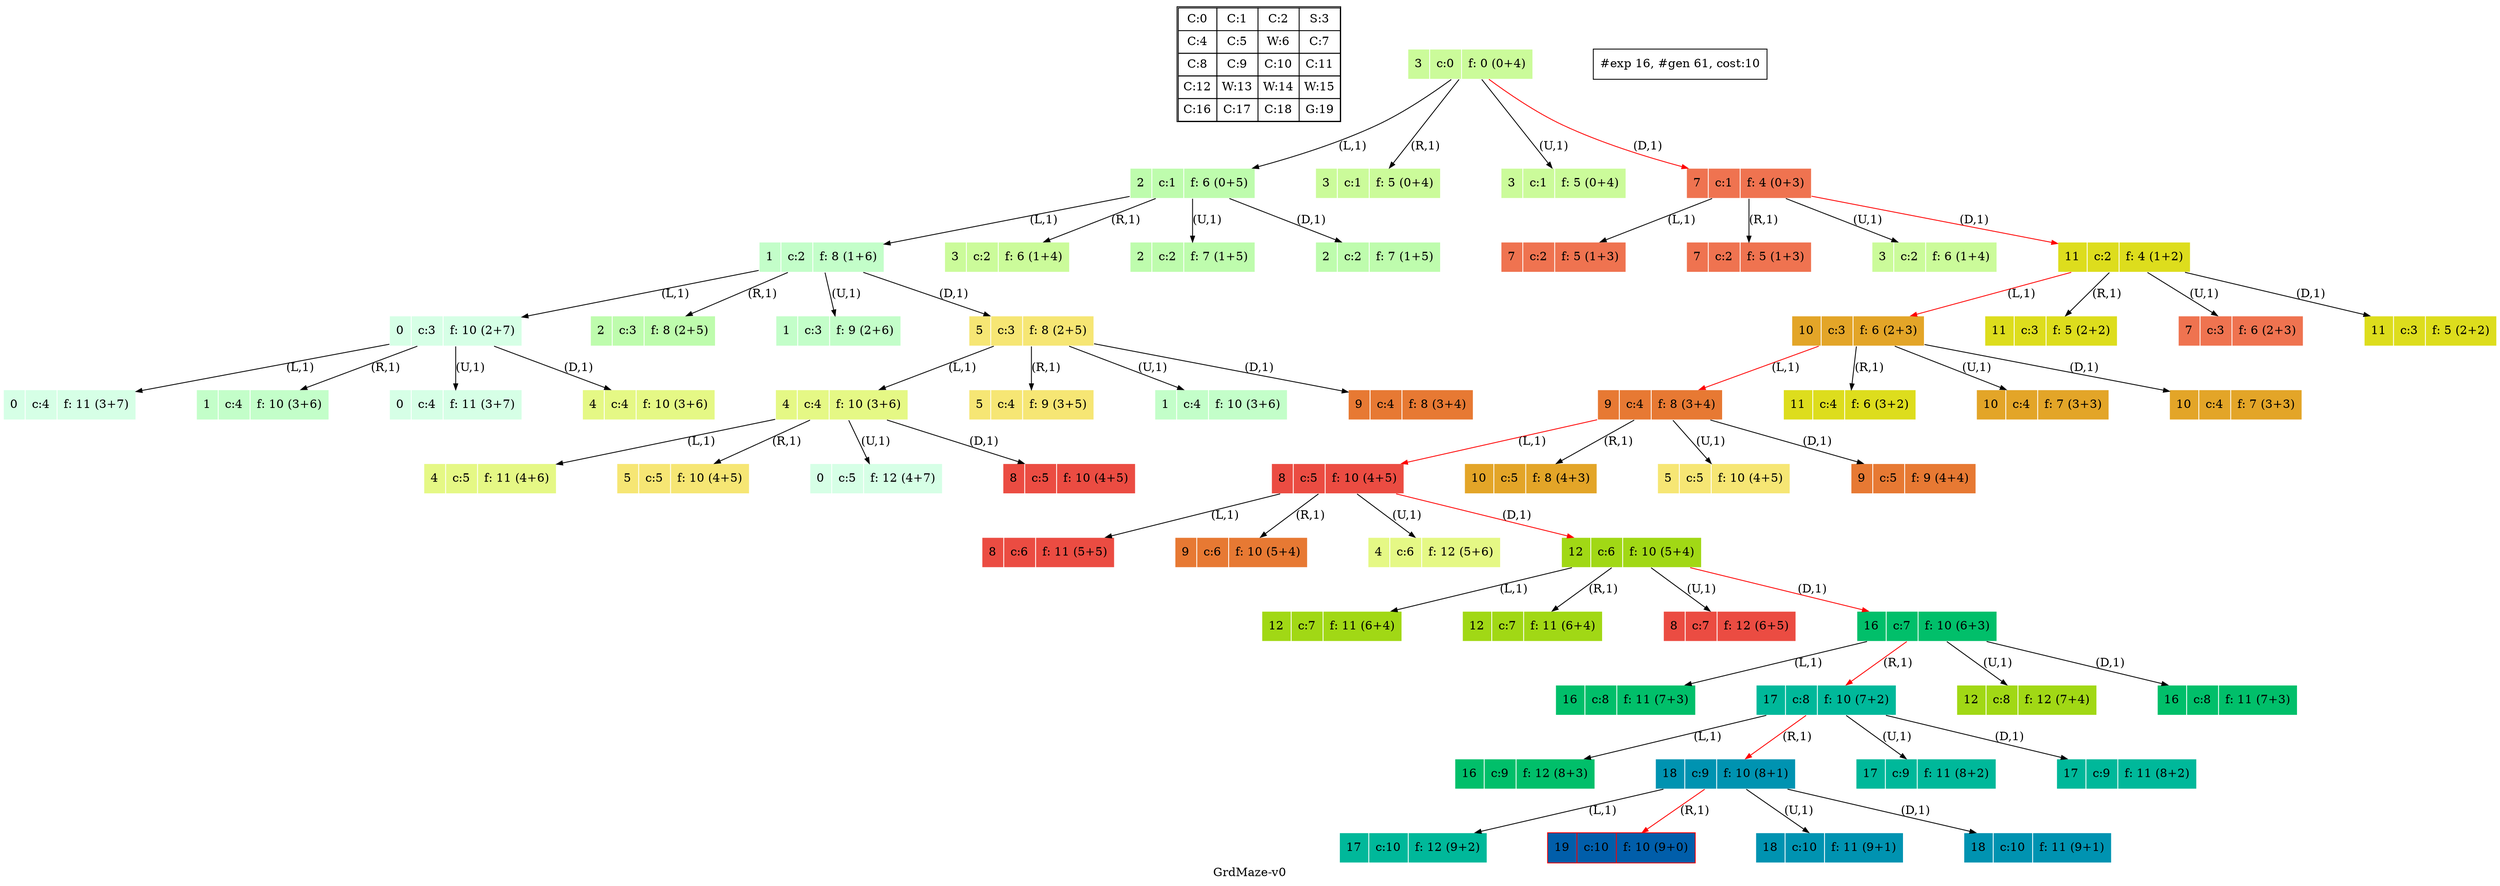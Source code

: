 digraph GrdMaze { label="GrdMaze-v0"
subgraph MAP {label=Map;map [shape=plaintext label=<<table border="1" cellpadding="5" cellspacing="0" cellborder="1"><tr><td>C:0</td><td>C:1</td><td>C:2</td><td>S:3</td></tr><tr><td>C:4</td><td>C:5</td><td>W:6</td><td>C:7</td></tr><tr><td>C:8</td><td>C:9</td><td>C:10</td><td>C:11</td></tr><tr><td>C:12</td><td>W:13</td><td>W:14</td><td>W:15</td></tr><tr><td>C:16</td><td>C:17</td><td>C:18</td><td>G:19</td></tr></table>>]} 
nodesep=1 ranksep=0.5 node [shape=record] edge [arrowsize=0.7] 
"0_3" [label="<f0>3 |<f1> c:0 |<f2> f: 0 (0+4)", style=filled color=white fillcolor="0.24901961 0.38410575 0.98063477 1.        "]
"0_3.2-0" [label="<f0>2 |<f1> c:1 |<f2> f: 6 (0+5)", style=filled color=white fillcolor="0.29607843 0.31486959 0.98720184 1.        "] "0_3" -> "0_3.2-0" [label="(L,1)" ]; 
"0_3.3-1" [label="<f0>3 |<f1> c:1 |<f2> f: 5 (0+4)", style=filled color=white fillcolor="0.24901961 0.38410575 0.98063477 1.        "] "0_3" -> "0_3.3-1" [label="(R,1)" ]; 
"0_3.3-2" [label="<f0>3 |<f1> c:1 |<f2> f: 5 (0+4)", style=filled color=white fillcolor="0.24901961 0.38410575 0.98063477 1.        "] "0_3" -> "0_3.3-2" [label="(U,1)" ]; 
"0_3.7-3" [label="<f0>7 |<f1> c:1 |<f2> f: 4 (0+3)", style=filled color=white fillcolor="0.0372549  0.66454018 0.93467977 1.        "] "0_3" -> "0_3.7-3" [label="(D,1)" color=red ];  
"0_3.7.7-0" [label="<f0>7 |<f1> c:2 |<f2> f: 5 (1+3)", style=filled color=white fillcolor="0.0372549  0.66454018 0.93467977 1.        "] "0_3.7-3" -> "0_3.7.7-0" [label="(L,1)" ]; 
"0_3.7.7-1" [label="<f0>7 |<f1> c:2 |<f2> f: 5 (1+3)", style=filled color=white fillcolor="0.0372549  0.66454018 0.93467977 1.        "] "0_3.7-3" -> "0_3.7.7-1" [label="(R,1)" ]; 
"0_3.7.3-2" [label="<f0>3 |<f1> c:2 |<f2> f: 6 (1+4)", style=filled color=white fillcolor="0.24901961 0.38410575 0.98063477 1.        "] "0_3.7-3" -> "0_3.7.3-2" [label="(U,1)" ]; 
"0_3.7.11-3" [label="<f0>11 |<f1> c:2 |<f2> f: 4 (1+2)", style=filled color=white fillcolor="0.16666667 0.8660254  0.8660254  1.        "] "0_3.7-3" -> "0_3.7.11-3" [label="(D,1)" color=red ];  
"0_3.7.11.10-0" [label="<f0>10 |<f1> c:3 |<f2> f: 6 (2+3)", style=filled color=white fillcolor="0.11176471 0.81974048 0.88677369 1.        "] "0_3.7.11-3" -> "0_3.7.11.10-0" [label="(L,1)" color=red ];  
"0_3.7.11.11-1" [label="<f0>11 |<f1> c:3 |<f2> f: 5 (2+2)", style=filled color=white fillcolor="0.16666667 0.8660254  0.8660254  1.        "] "0_3.7.11-3" -> "0_3.7.11.11-1" [label="(R,1)" ]; 
"0_3.7.11.7-2" [label="<f0>7 |<f1> c:3 |<f2> f: 6 (2+3)", style=filled color=white fillcolor="0.0372549  0.66454018 0.93467977 1.        "] "0_3.7.11-3" -> "0_3.7.11.7-2" [label="(U,1)" ]; 
"0_3.7.11.11-3" [label="<f0>11 |<f1> c:3 |<f2> f: 5 (2+2)", style=filled color=white fillcolor="0.16666667 0.8660254  0.8660254  1.        "] "0_3.7.11-3" -> "0_3.7.11.11-3" [label="(D,1)" ]; 
"0_3.2.1-0" [label="<f0>1 |<f1> c:2 |<f2> f: 8 (1+6)", style=filled color=white fillcolor="0.35098039 0.23194764 0.99315867 1.        "] "0_3.2-0" -> "0_3.2.1-0" [label="(L,1)" ]; 
"0_3.2.3-1" [label="<f0>3 |<f1> c:2 |<f2> f: 6 (1+4)", style=filled color=white fillcolor="0.24901961 0.38410575 0.98063477 1.        "] "0_3.2-0" -> "0_3.2.3-1" [label="(R,1)" ]; 
"0_3.2.2-2" [label="<f0>2 |<f1> c:2 |<f2> f: 7 (1+5)", style=filled color=white fillcolor="0.29607843 0.31486959 0.98720184 1.        "] "0_3.2-0" -> "0_3.2.2-2" [label="(U,1)" ]; 
"0_3.2.2-3" [label="<f0>2 |<f1> c:2 |<f2> f: 7 (1+5)", style=filled color=white fillcolor="0.29607843 0.31486959 0.98720184 1.        "] "0_3.2-0" -> "0_3.2.2-3" [label="(D,1)" ]; 
"0_3.7.11.10.9-0" [label="<f0>9 |<f1> c:4 |<f2> f: 8 (3+4)", style=filled color=white fillcolor="0.06470588 0.77520398 0.9032472  1.        "] "0_3.7.11.10-0" -> "0_3.7.11.10.9-0" [label="(L,1)" color=red ];  
"0_3.7.11.10.11-1" [label="<f0>11 |<f1> c:4 |<f2> f: 6 (3+2)", style=filled color=white fillcolor="0.16666667 0.8660254  0.8660254  1.        "] "0_3.7.11.10-0" -> "0_3.7.11.10.11-1" [label="(R,1)" ]; 
"0_3.7.11.10.10-2" [label="<f0>10 |<f1> c:4 |<f2> f: 7 (3+3)", style=filled color=white fillcolor="0.11176471 0.81974048 0.88677369 1.        "] "0_3.7.11.10-0" -> "0_3.7.11.10.10-2" [label="(U,1)" ]; 
"0_3.7.11.10.10-3" [label="<f0>10 |<f1> c:4 |<f2> f: 7 (3+3)", style=filled color=white fillcolor="0.11176471 0.81974048 0.88677369 1.        "] "0_3.7.11.10-0" -> "0_3.7.11.10.10-3" [label="(D,1)" ]; 
"0_3.2.1.0-0" [label="<f0>0 |<f1> c:3 |<f2> f: 10 (2+7)", style=filled color=white fillcolor="0.39803922 0.15947579 0.99679532 1.        "] "0_3.2.1-0" -> "0_3.2.1.0-0" [label="(L,1)" ]; 
"0_3.2.1.2-1" [label="<f0>2 |<f1> c:3 |<f2> f: 8 (2+5)", style=filled color=white fillcolor="0.29607843 0.31486959 0.98720184 1.        "] "0_3.2.1-0" -> "0_3.2.1.2-1" [label="(R,1)" ]; 
"0_3.2.1.1-2" [label="<f0>1 |<f1> c:3 |<f2> f: 9 (2+6)", style=filled color=white fillcolor="0.35098039 0.23194764 0.99315867 1.        "] "0_3.2.1-0" -> "0_3.2.1.1-2" [label="(U,1)" ]; 
"0_3.2.1.5-3" [label="<f0>5 |<f1> c:3 |<f2> f: 8 (2+5)", style=filled color=white fillcolor="0.14705882 0.52643216 0.96182564 1.        "] "0_3.2.1-0" -> "0_3.2.1.5-3" [label="(D,1)" ]; 
"0_3.7.11.10.9.8-0" [label="<f0>8 |<f1> c:5 |<f2> f: 10 (4+5)", style=filled color=white fillcolor="0.00980392 0.71791192 0.92090552 1.        "] "0_3.7.11.10.9-0" -> "0_3.7.11.10.9.8-0" [label="(L,1)" color=red ];  
"0_3.7.11.10.9.10-1" [label="<f0>10 |<f1> c:5 |<f2> f: 8 (4+3)", style=filled color=white fillcolor="0.11176471 0.81974048 0.88677369 1.        "] "0_3.7.11.10.9-0" -> "0_3.7.11.10.9.10-1" [label="(R,1)" ]; 
"0_3.7.11.10.9.5-2" [label="<f0>5 |<f1> c:5 |<f2> f: 10 (4+5)", style=filled color=white fillcolor="0.14705882 0.52643216 0.96182564 1.        "] "0_3.7.11.10.9-0" -> "0_3.7.11.10.9.5-2" [label="(U,1)" ]; 
"0_3.7.11.10.9.9-3" [label="<f0>9 |<f1> c:5 |<f2> f: 9 (4+4)", style=filled color=white fillcolor="0.06470588 0.77520398 0.9032472  1.        "] "0_3.7.11.10.9-0" -> "0_3.7.11.10.9.9-3" [label="(D,1)" ]; 
"0_3.2.1.5.4-0" [label="<f0>4 |<f1> c:4 |<f2> f: 10 (3+6)", style=filled color=white fillcolor="0.19411765 0.46220388 0.97128103 1.        "] "0_3.2.1.5-3" -> "0_3.2.1.5.4-0" [label="(L,1)" ]; 
"0_3.2.1.5.5-1" [label="<f0>5 |<f1> c:4 |<f2> f: 9 (3+5)", style=filled color=white fillcolor="0.14705882 0.52643216 0.96182564 1.        "] "0_3.2.1.5-3" -> "0_3.2.1.5.5-1" [label="(R,1)" ]; 
"0_3.2.1.5.1-2" [label="<f0>1 |<f1> c:4 |<f2> f: 10 (3+6)", style=filled color=white fillcolor="0.35098039 0.23194764 0.99315867 1.        "] "0_3.2.1.5-3" -> "0_3.2.1.5.1-2" [label="(U,1)" ]; 
"0_3.2.1.5.9-3" [label="<f0>9 |<f1> c:4 |<f2> f: 8 (3+4)", style=filled color=white fillcolor="0.06470588 0.77520398 0.9032472  1.        "] "0_3.2.1.5-3" -> "0_3.2.1.5.9-3" [label="(D,1)" ]; 
"0_3.2.1.0.0-0" [label="<f0>0 |<f1> c:4 |<f2> f: 11 (3+7)", style=filled color=white fillcolor="0.39803922 0.15947579 0.99679532 1.        "] "0_3.2.1.0-0" -> "0_3.2.1.0.0-0" [label="(L,1)" ]; 
"0_3.2.1.0.1-1" [label="<f0>1 |<f1> c:4 |<f2> f: 10 (3+6)", style=filled color=white fillcolor="0.35098039 0.23194764 0.99315867 1.        "] "0_3.2.1.0-0" -> "0_3.2.1.0.1-1" [label="(R,1)" ]; 
"0_3.2.1.0.0-2" [label="<f0>0 |<f1> c:4 |<f2> f: 11 (3+7)", style=filled color=white fillcolor="0.39803922 0.15947579 0.99679532 1.        "] "0_3.2.1.0-0" -> "0_3.2.1.0.0-2" [label="(U,1)" ]; 
"0_3.2.1.0.4-3" [label="<f0>4 |<f1> c:4 |<f2> f: 10 (3+6)", style=filled color=white fillcolor="0.19411765 0.46220388 0.97128103 1.        "] "0_3.2.1.0-0" -> "0_3.2.1.0.4-3" [label="(D,1)" ]; 
"0_3.7.11.10.9.8.8-0" [label="<f0>8 |<f1> c:6 |<f2> f: 11 (5+5)", style=filled color=white fillcolor="0.00980392 0.71791192 0.92090552 1.        "] "0_3.7.11.10.9.8-0" -> "0_3.7.11.10.9.8.8-0" [label="(L,1)" ]; 
"0_3.7.11.10.9.8.9-1" [label="<f0>9 |<f1> c:6 |<f2> f: 10 (5+4)", style=filled color=white fillcolor="0.06470588 0.77520398 0.9032472  1.        "] "0_3.7.11.10.9.8-0" -> "0_3.7.11.10.9.8.9-1" [label="(R,1)" ]; 
"0_3.7.11.10.9.8.4-2" [label="<f0>4 |<f1> c:6 |<f2> f: 12 (5+6)", style=filled color=white fillcolor="0.19411765 0.46220388 0.97128103 1.        "] "0_3.7.11.10.9.8-0" -> "0_3.7.11.10.9.8.4-2" [label="(U,1)" ]; 
"0_3.7.11.10.9.8.12-3" [label="<f0>12 |<f1> c:6 |<f2> f: 10 (5+4)", style=filled color=white fillcolor="0.21372549 0.9005867  0.84695821 1.        "] "0_3.7.11.10.9.8-0" -> "0_3.7.11.10.9.8.12-3" [label="(D,1)" color=red ];  
"0_3.2.1.5.4.4-0" [label="<f0>4 |<f1> c:5 |<f2> f: 11 (4+6)", style=filled color=white fillcolor="0.19411765 0.46220388 0.97128103 1.        "] "0_3.2.1.5.4-0" -> "0_3.2.1.5.4.4-0" [label="(L,1)" ]; 
"0_3.2.1.5.4.5-1" [label="<f0>5 |<f1> c:5 |<f2> f: 10 (4+5)", style=filled color=white fillcolor="0.14705882 0.52643216 0.96182564 1.        "] "0_3.2.1.5.4-0" -> "0_3.2.1.5.4.5-1" [label="(R,1)" ]; 
"0_3.2.1.5.4.0-2" [label="<f0>0 |<f1> c:5 |<f2> f: 12 (4+7)", style=filled color=white fillcolor="0.39803922 0.15947579 0.99679532 1.        "] "0_3.2.1.5.4-0" -> "0_3.2.1.5.4.0-2" [label="(U,1)" ]; 
"0_3.2.1.5.4.8-3" [label="<f0>8 |<f1> c:5 |<f2> f: 10 (4+5)", style=filled color=white fillcolor="0.00980392 0.71791192 0.92090552 1.        "] "0_3.2.1.5.4-0" -> "0_3.2.1.5.4.8-3" [label="(D,1)" ]; 
"0_3.7.11.10.9.8.12.12-0" [label="<f0>12 |<f1> c:7 |<f2> f: 11 (6+4)", style=filled color=white fillcolor="0.21372549 0.9005867  0.84695821 1.        "] "0_3.7.11.10.9.8.12-3" -> "0_3.7.11.10.9.8.12.12-0" [label="(L,1)" ]; 
"0_3.7.11.10.9.8.12.12-1" [label="<f0>12 |<f1> c:7 |<f2> f: 11 (6+4)", style=filled color=white fillcolor="0.21372549 0.9005867  0.84695821 1.        "] "0_3.7.11.10.9.8.12-3" -> "0_3.7.11.10.9.8.12.12-1" [label="(R,1)" ]; 
"0_3.7.11.10.9.8.12.8-2" [label="<f0>8 |<f1> c:7 |<f2> f: 12 (6+5)", style=filled color=white fillcolor="0.00980392 0.71791192 0.92090552 1.        "] "0_3.7.11.10.9.8.12-3" -> "0_3.7.11.10.9.8.12.8-2" [label="(U,1)" ]; 
"0_3.7.11.10.9.8.12.16-3" [label="<f0>16 |<f1> c:7 |<f2> f: 10 (6+3)", style=filled color=white fillcolor="0.4254902  0.99315867 0.74725253 1.        "] "0_3.7.11.10.9.8.12-3" -> "0_3.7.11.10.9.8.12.16-3" [label="(D,1)" color=red ];  
"0_3.7.11.10.9.8.12.16.16-0" [label="<f0>16 |<f1> c:8 |<f2> f: 11 (7+3)", style=filled color=white fillcolor="0.4254902  0.99315867 0.74725253 1.        "] "0_3.7.11.10.9.8.12.16-3" -> "0_3.7.11.10.9.8.12.16.16-0" [label="(L,1)" ]; 
"0_3.7.11.10.9.8.12.16.17-1" [label="<f0>17 |<f1> c:8 |<f2> f: 10 (7+2)", style=filled color=white fillcolor="0.47254902 0.99907048 0.72218645 1.        "] "0_3.7.11.10.9.8.12.16-3" -> "0_3.7.11.10.9.8.12.16.17-1" [label="(R,1)" color=red ];  
"0_3.7.11.10.9.8.12.16.12-2" [label="<f0>12 |<f1> c:8 |<f2> f: 12 (7+4)", style=filled color=white fillcolor="0.21372549 0.9005867  0.84695821 1.        "] "0_3.7.11.10.9.8.12.16-3" -> "0_3.7.11.10.9.8.12.16.12-2" [label="(U,1)" ]; 
"0_3.7.11.10.9.8.12.16.16-3" [label="<f0>16 |<f1> c:8 |<f2> f: 11 (7+3)", style=filled color=white fillcolor="0.4254902  0.99315867 0.74725253 1.        "] "0_3.7.11.10.9.8.12.16-3" -> "0_3.7.11.10.9.8.12.16.16-3" [label="(D,1)" ]; 
"0_3.7.11.10.9.8.12.16.17.16-0" [label="<f0>16 |<f1> c:9 |<f2> f: 12 (8+3)", style=filled color=white fillcolor="0.4254902  0.99315867 0.74725253 1.        "] "0_3.7.11.10.9.8.12.16.17-1" -> "0_3.7.11.10.9.8.12.16.17.16-0" [label="(L,1)" ]; 
"0_3.7.11.10.9.8.12.16.17.18-1" [label="<f0>18 |<f1> c:9 |<f2> f: 10 (8+1)", style=filled color=white fillcolor="0.52745098 0.99907048 0.69169844 1.        "] "0_3.7.11.10.9.8.12.16.17-1" -> "0_3.7.11.10.9.8.12.16.17.18-1" [label="(R,1)" color=red ];  
"0_3.7.11.10.9.8.12.16.17.17-2" [label="<f0>17 |<f1> c:9 |<f2> f: 11 (8+2)", style=filled color=white fillcolor="0.47254902 0.99907048 0.72218645 1.        "] "0_3.7.11.10.9.8.12.16.17-1" -> "0_3.7.11.10.9.8.12.16.17.17-2" [label="(U,1)" ]; 
"0_3.7.11.10.9.8.12.16.17.17-3" [label="<f0>17 |<f1> c:9 |<f2> f: 11 (8+2)", style=filled color=white fillcolor="0.47254902 0.99907048 0.72218645 1.        "] "0_3.7.11.10.9.8.12.16.17-1" -> "0_3.7.11.10.9.8.12.16.17.17-3" [label="(D,1)" ]; 
"0_3.7.11.10.9.8.12.16.17.18.17-0" [label="<f0>17 |<f1> c:10 |<f2> f: 12 (9+2)", style=filled color=white fillcolor="0.47254902 0.99907048 0.72218645 1.        "] "0_3.7.11.10.9.8.12.16.17.18-1" -> "0_3.7.11.10.9.8.12.16.17.18.17-0" [label="(L,1)" ]; 
"0_3.7.11.10.9.8.12.16.17.18.19-1" [label="<f0>19 |<f1> c:10 |<f2> f: 10 (9+0)", style=filled color=red fillcolor="0.5745098  0.99315867 0.66454018 1.        "] "0_3.7.11.10.9.8.12.16.17.18-1" -> "0_3.7.11.10.9.8.12.16.17.18.19-1" [label="(R,1)" color=red ];  
"0_3.7.11.10.9.8.12.16.17.18.18-2" [label="<f0>18 |<f1> c:10 |<f2> f: 11 (9+1)", style=filled color=white fillcolor="0.52745098 0.99907048 0.69169844 1.        "] "0_3.7.11.10.9.8.12.16.17.18-1" -> "0_3.7.11.10.9.8.12.16.17.18.18-2" [label="(U,1)" ]; 
"0_3.7.11.10.9.8.12.16.17.18.18-3" [label="<f0>18 |<f1> c:10 |<f2> f: 11 (9+1)", style=filled color=white fillcolor="0.52745098 0.99907048 0.69169844 1.        "] "0_3.7.11.10.9.8.12.16.17.18-1" -> "0_3.7.11.10.9.8.12.16.17.18.18-3" [label="(D,1)" ]; 
 "#exp 16, #gen 61, cost:10" [ shape=box ];
}
